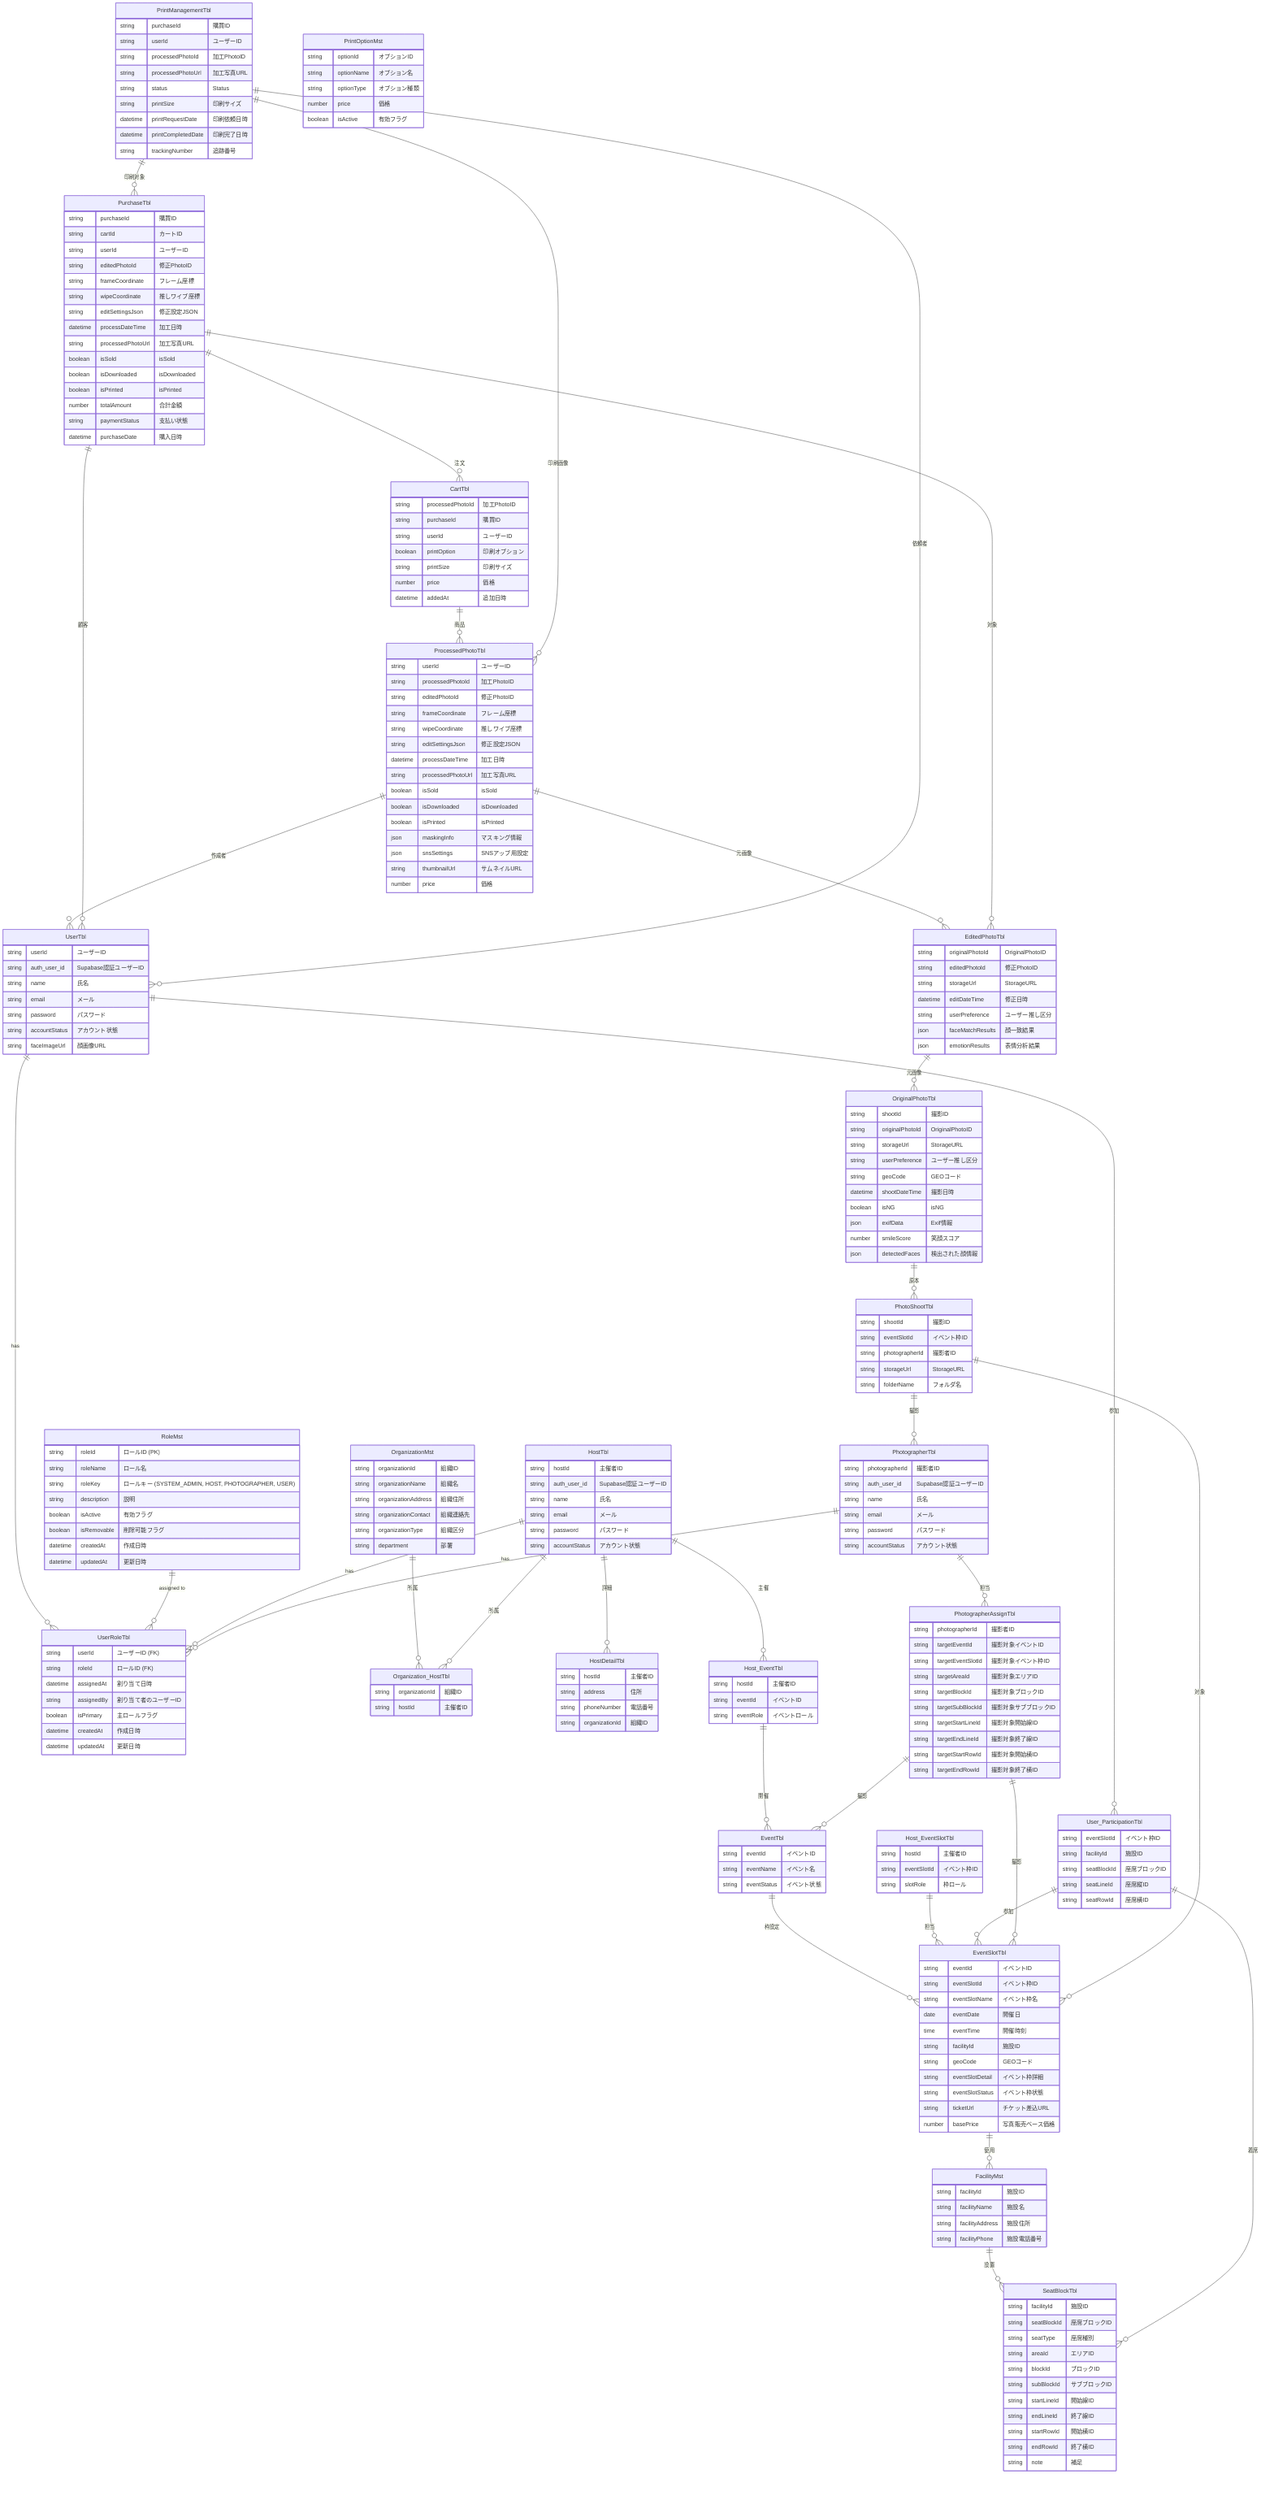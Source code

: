 erDiagram
    %% 新規テーブル: ロールマスタ
    RoleMst {
        string roleId "ロールID (PK)"
        string roleName "ロール名"
        string roleKey "ロールキー (SYSTEM_ADMIN, HOST, PHOTOGRAPHER, USER)"
        string description "説明"
        boolean isActive "有効フラグ"
        boolean isRemovable "削除可能フラグ"
        datetime createdAt "作成日時"
        datetime updatedAt "更新日時"
    }

    %% 新規テーブル: ユーザーロール関連
    UserRoleTbl {
        string userId "ユーザーID (FK)"
        string roleId "ロールID (FK)"
        datetime assignedAt "割り当て日時"
        string assignedBy "割り当て者のユーザーID"
        boolean isPrimary "主ロールフラグ"
        datetime createdAt "作成日時"
        datetime updatedAt "更新日時"
    }

    %% リレーションの追加
    UserTbl ||--o{ UserRoleTbl : "has"
    RoleMst ||--o{ UserRoleTbl : "assigned to"
    HostTbl ||--o{ UserRoleTbl : "has"
    PhotographerTbl ||--o{ UserRoleTbl : "has"

    OrganizationMst ||--o{ Organization_HostTbl : "所属"
    OrganizationMst {
        string organizationId "組織ID"
        string organizationName "組織名"
        string organizationAddress "組織住所"
        string organizationContact "組織連絡先"
        string organizationType "組織区分"
        string department "部署"
    }
    
    Organization_HostTbl {
        string organizationId "組織ID"
        string hostId "主催者ID"
    }
    
    HostTbl ||--o{ Organization_HostTbl : "所属"
    HostTbl ||--o{ HostDetailTbl : "詳細"
    HostTbl ||--o{ Host_EventTbl : "主催"
    HostTbl {
        string hostId "主催者ID"
        string auth_user_id "Supabase認証ユーザーID"
        string name "氏名"
        string email "メール"
        string password "パスワード"
        string accountStatus "アカウント状態"
    }
    
    HostDetailTbl {
        string hostId "主催者ID"
        string address "住所"
        string phoneNumber "電話番号"
        string organizationId "組織ID"
    }
    
    Host_EventTbl ||--o{ EventTbl : "開催"
    Host_EventTbl {
        string hostId "主催者ID"
        string eventId "イベントID"
        string eventRole "イベントロール"
    }
    
    EventTbl ||--o{ EventSlotTbl : "枠設定"
    EventTbl {
        string eventId "イベントID"
        string eventName "イベント名"
        string eventStatus "イベント状態"
    }
    
    Host_EventSlotTbl ||--o{ EventSlotTbl : "担当"
    Host_EventSlotTbl {
        string hostId "主催者ID"
        string eventSlotId "イベント枠ID"
        string slotRole "枠ロール"
    }
    
    EventSlotTbl ||--o{ FacilityMst : "使用"
    EventSlotTbl {
        string eventId "イベントID"
        string eventSlotId "イベント枠ID"
        string eventSlotName "イベント枠名"
        date eventDate "開催日"
        time eventTime "開催時刻"
        string facilityId "施設ID"
        string geoCode "GEOコード"
        string eventSlotDetail "イベント枠詳細"
        string eventSlotStatus "イベント枠状態"
        string ticketUrl "チケット差込URL"
        number basePrice "写真販売ベース価格"
    }
    
    FacilityMst ||--o{ SeatBlockTbl : "設置"
    FacilityMst {
        string facilityId "施設ID"
        string facilityName "施設名"
        string facilityAddress "施設住所"
        string facilityPhone "施設電話番号"
    }
    
    SeatBlockTbl {
        string facilityId "施設ID"
        string seatBlockId "座席ブロックID"
        string seatType "座席種別"
        string areaId "エリアID"
        string blockId "ブロックID"
        string subBlockId "サブブロックID"
        string startLineId "開始線ID"
        string endLineId "終了線ID"
        string startRowId "開始横ID"
        string endRowId "終了横ID"
        string note "補足"
    }
    
    UserTbl ||--o{ User_ParticipationTbl : "参加"
    UserTbl {
        string userId "ユーザーID"
        string auth_user_id "Supabase認証ユーザーID"
        string name "氏名"
        string email "メール"
        string password "パスワード"
        string accountStatus "アカウント状態"
        string faceImageUrl "顔画像URL"
    }
    
    User_ParticipationTbl ||--o{ EventSlotTbl : "参加"
    User_ParticipationTbl ||--o{ SeatBlockTbl : "着席"
    User_ParticipationTbl {
        string eventSlotId "イベント枠ID"
        string facilityId "施設ID"
        string seatBlockId "座席ブロックID"
        string seatLineId "座席縦ID"
        string seatRowId "座席横ID"
    }
    
    PhotographerTbl ||--o{ PhotographerAssignTbl : "担当"
    PhotographerTbl {
        string photographerId "撮影者ID"
        string auth_user_id "Supabase認証ユーザーID"
        string name "氏名"
        string email "メール"
        string password "パスワード"
        string accountStatus "アカウント状態"
    }
    
    PhotographerAssignTbl ||--o{ EventTbl : "撮影"
    PhotographerAssignTbl ||--o{ EventSlotTbl : "撮影"
    PhotographerAssignTbl {
        string photographerId "撮影者ID"
        string targetEventId "撮影対象イベントID"
        string targetEventSlotId "撮影対象イベント枠ID"
        string targetAreaId "撮影対象エリアID"
        string targetBlockId "撮影対象ブロックID"
        string targetSubBlockId "撮影対象サブブロックID"
        string targetStartLineId "撮影対象開始線ID"
        string targetEndLineId "撮影対象終了線ID"
        string targetStartRowId "撮影対象開始横ID"
        string targetEndRowId "撮影対象終了横ID"
    }
    
    PhotoShootTbl ||--o{ PhotographerTbl : "撮影"
    PhotoShootTbl ||--o{ EventSlotTbl : "対象"
    PhotoShootTbl {
        string shootId "撮影ID"
        string eventSlotId "イベント枠ID"
        string photographerId "撮影者ID"
        string storageUrl "StorageURL"
        string folderName "フォルダ名"
    }
    
    OriginalPhotoTbl ||--o{ PhotoShootTbl : "原本"
    OriginalPhotoTbl {
        string shootId "撮影ID"
        string originalPhotoId "OriginalPhotoID"
        string storageUrl "StorageURL"
        string userPreference "ユーザー推し区分"
        string geoCode "GEOコード"
        datetime shootDateTime "撮影日時"
        boolean isNG "isNG"
        json exifData "Exif情報"
        number smileScore "笑顔スコア"
        json detectedFaces "検出された顔情報"
    }
    
    EditedPhotoTbl ||--o{ OriginalPhotoTbl : "元画像"
    EditedPhotoTbl {
        string originalPhotoId "OriginalPhotoID"
        string editedPhotoId "修正PhotoID"
        string storageUrl "StorageURL"
        datetime editDateTime "修正日時"
        string userPreference "ユーザー推し区分"
        json faceMatchResults "顔一致結果"
        json emotionResults "表情分析結果"
    }
    
    ProcessedPhotoTbl ||--o{ EditedPhotoTbl : "元画像"
    ProcessedPhotoTbl ||--o{ UserTbl : "作成者"
    ProcessedPhotoTbl {
        string userId "ユーザーID"
        string processedPhotoId "加工PhotoID"
        string editedPhotoId "修正PhotoID"
        string frameCoordinate "フレーム座標"
        string wipeCoordinate "推しワイプ座標"
        string editSettingsJson "修正設定JSON"
        datetime processDateTime "加工日時"
        string processedPhotoUrl "加工写真URL"
        boolean isSold "isSold"
        boolean isDownloaded "isDownloaded"
        boolean isPrinted "isPrinted"
        json maskingInfo "マスキング情報"
        json snsSettings "SNSアップ用設定"
        string thumbnailUrl "サムネイルURL"
        number price "価格"
    }
    
    CartTbl ||--o{ ProcessedPhotoTbl : "商品"
    CartTbl {
        string processedPhotoId "加工PhotoID"
        string purchaseId "購買ID"
        string userId "ユーザーID"
        boolean printOption "印刷オプション"
        string printSize "印刷サイズ"
        number price "価格"
        datetime addedAt "追加日時"
    }
    
    PurchaseTbl ||--o{ CartTbl : "注文"
    PurchaseTbl ||--o{ UserTbl : "顧客"
    PurchaseTbl ||--o{ EditedPhotoTbl : "対象"
    PurchaseTbl {
        string purchaseId "購買ID"
        string cartId "カートID"
        string userId "ユーザーID"
        string editedPhotoId "修正PhotoID"
        string frameCoordinate "フレーム座標"
        string wipeCoordinate "推しワイプ座標"
        string editSettingsJson "修正設定JSON"
        datetime processDateTime "加工日時"
        string processedPhotoUrl "加工写真URL"
        boolean isSold "isSold"
        boolean isDownloaded "isDownloaded"
        boolean isPrinted "isPrinted"
        number totalAmount "合計金額"
        string paymentStatus "支払い状態"
        datetime purchaseDate "購入日時"
    }
    
    PrintManagementTbl ||--o{ PurchaseTbl : "印刷対象"
    PrintManagementTbl ||--o{ UserTbl : "依頼者"
    PrintManagementTbl ||--o{ ProcessedPhotoTbl : "印刷画像"
    PrintManagementTbl {
        string purchaseId "購買ID"
        string userId "ユーザーID"
        string processedPhotoId "加工PhotoID"
        string processedPhotoUrl "加工写真URL"
        string status "Status"
        string printSize "印刷サイズ"
        datetime printRequestDate "印刷依頼日時"
        datetime printCompletedDate "印刷完了日時"
        string trackingNumber "追跡番号"
    }
    
    PrintOptionMst {
        string optionId "オプションID"
        string optionName "オプション名"
        string optionType "オプション種類"
        number price "価格"
        boolean isActive "有効フラグ"
    }